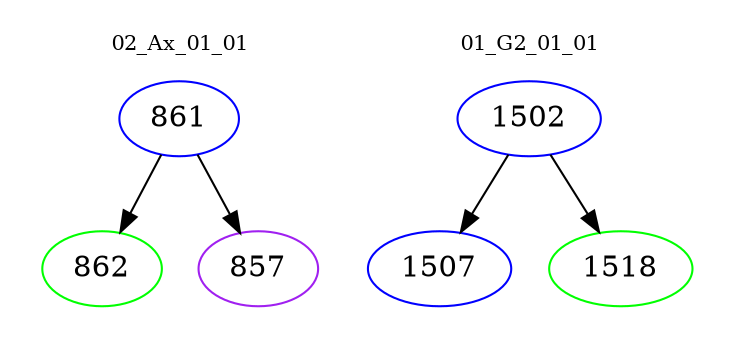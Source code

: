 digraph{
subgraph cluster_0 {
color = white
label = "02_Ax_01_01";
fontsize=10;
T0_861 [label="861", color="blue"]
T0_861 -> T0_862 [color="black"]
T0_862 [label="862", color="green"]
T0_861 -> T0_857 [color="black"]
T0_857 [label="857", color="purple"]
}
subgraph cluster_1 {
color = white
label = "01_G2_01_01";
fontsize=10;
T1_1502 [label="1502", color="blue"]
T1_1502 -> T1_1507 [color="black"]
T1_1507 [label="1507", color="blue"]
T1_1502 -> T1_1518 [color="black"]
T1_1518 [label="1518", color="green"]
}
}
